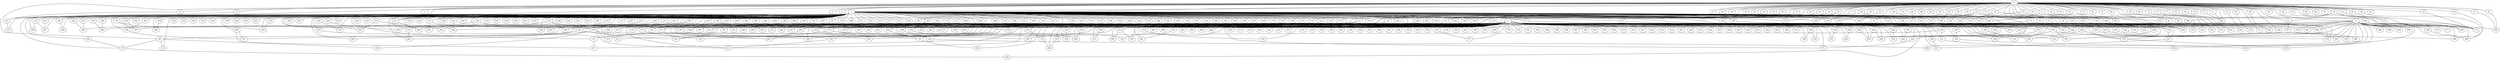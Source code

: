 
graph graphname {
    0 -- 1
0 -- 2
0 -- 3
0 -- 4
0 -- 5
0 -- 6
0 -- 7
0 -- 8
0 -- 9
0 -- 10
0 -- 11
0 -- 12
0 -- 13
0 -- 14
0 -- 15
0 -- 16
0 -- 17
0 -- 18
0 -- 19
0 -- 20
0 -- 21
0 -- 22
0 -- 23
0 -- 24
0 -- 25
0 -- 26
0 -- 27
0 -- 28
0 -- 29
0 -- 30
0 -- 31
0 -- 32
0 -- 33
0 -- 34
0 -- 35
0 -- 36
0 -- 37
0 -- 38
0 -- 39
0 -- 40
0 -- 41
0 -- 42
0 -- 43
0 -- 44
0 -- 45
0 -- 46
0 -- 47
0 -- 48
0 -- 49
0 -- 50
0 -- 51
0 -- 52
0 -- 53
0 -- 54
0 -- 55
0 -- 56
0 -- 57
0 -- 58
0 -- 59
0 -- 60
0 -- 61
0 -- 62
0 -- 63
0 -- 64
0 -- 65
0 -- 66
0 -- 67
0 -- 68
0 -- 69
0 -- 70
0 -- 71
0 -- 72
0 -- 73
0 -- 74
0 -- 75
0 -- 76
0 -- 77
0 -- 78
0 -- 79
0 -- 80
0 -- 81
0 -- 82
0 -- 83
0 -- 84
0 -- 85
0 -- 86
0 -- 87
0 -- 88
0 -- 89
0 -- 90
0 -- 91
0 -- 92
0 -- 93
0 -- 94
0 -- 95
0 -- 390
1 -- 96
1 -- 97
1 -- 98
1 -- 99
1 -- 100
1 -- 101
1 -- 102
1 -- 103
1 -- 104
1 -- 105
1 -- 106
1 -- 107
1 -- 108
1 -- 109
1 -- 110
1 -- 111
1 -- 112
1 -- 113
1 -- 114
1 -- 115
1 -- 116
1 -- 117
1 -- 118
1 -- 119
1 -- 120
1 -- 121
1 -- 122
1 -- 123
1 -- 124
1 -- 125
1 -- 126
1 -- 127
1 -- 128
1 -- 129
1 -- 130
1 -- 131
1 -- 132
1 -- 133
1 -- 134
1 -- 135
1 -- 136
1 -- 137
1 -- 138
1 -- 139
1 -- 140
1 -- 141
1 -- 142
1 -- 143
1 -- 144
1 -- 145
1 -- 146
1 -- 147
1 -- 148
1 -- 149
1 -- 150
1 -- 151
1 -- 152
1 -- 153
1 -- 154
1 -- 155
1 -- 156
1 -- 157
1 -- 158
1 -- 159
1 -- 160
1 -- 161
1 -- 162
1 -- 163
1 -- 164
1 -- 165
1 -- 166
1 -- 167
1 -- 168
1 -- 169
1 -- 170
1 -- 171
1 -- 172
1 -- 173
1 -- 174
1 -- 175
1 -- 176
1 -- 177
1 -- 178
1 -- 179
1 -- 180
1 -- 181
1 -- 182
1 -- 183
1 -- 184
1 -- 185
1 -- 186
1 -- 187
1 -- 188
1 -- 189
1 -- 190
1 -- 191
1 -- 192
1 -- 193
1 -- 194
1 -- 195
1 -- 196
1 -- 197
1 -- 198
1 -- 199
1 -- 200
1 -- 201
1 -- 202
1 -- 203
1 -- 204
1 -- 205
1 -- 206
1 -- 207
1 -- 208
1 -- 209
1 -- 210
1 -- 211
1 -- 212
1 -- 213
1 -- 214
1 -- 215
1 -- 216
1 -- 217
1 -- 218
1 -- 219
1 -- 220
1 -- 221
1 -- 222
1 -- 223
1 -- 224
1 -- 225
1 -- 226
1 -- 227
1 -- 228
1 -- 229
1 -- 230
1 -- 231
1 -- 232
1 -- 233
1 -- 234
1 -- 235
1 -- 236
1 -- 237
1 -- 238
1 -- 239
1 -- 240
1 -- 241
1 -- 242
1 -- 243
1 -- 244
1 -- 245
1 -- 246
1 -- 247
1 -- 248
1 -- 249
1 -- 250
1 -- 251
1 -- 252
1 -- 253
1 -- 254
1 -- 255
1 -- 256
1 -- 257
1 -- 258
1 -- 259
1 -- 260
1 -- 261
1 -- 262
1 -- 263
1 -- 264
1 -- 265
1 -- 266
1 -- 267
1 -- 268
1 -- 269
1 -- 270
1 -- 271
1 -- 272
1 -- 273
1 -- 274
1 -- 275
1 -- 276
1 -- 277
1 -- 278
1 -- 279
1 -- 280
1 -- 281
1 -- 282
1 -- 283
1 -- 284
1 -- 285
1 -- 286
1 -- 287
1 -- 288
1 -- 289
1 -- 290
1 -- 15
2 -- 291
2 -- 292
2 -- 293
2 -- 294
2 -- 295
2 -- 296
2 -- 297
2 -- 298
2 -- 299
2 -- 300
2 -- 301
2 -- 302
2 -- 303
2 -- 304
2 -- 305
2 -- 306
2 -- 307
2 -- 308
2 -- 309
2 -- 310
2 -- 311
2 -- 312
2 -- 313
2 -- 314
2 -- 315
2 -- 316
2 -- 317
2 -- 318
2 -- 319
2 -- 320
2 -- 321
2 -- 322
2 -- 323
2 -- 324
2 -- 325
2 -- 326
2 -- 327
2 -- 328
2 -- 329
2 -- 330
2 -- 331
2 -- 332
2 -- 333
2 -- 334
2 -- 335
2 -- 336
2 -- 337
2 -- 338
2 -- 339
2 -- 340
2 -- 341
2 -- 342
2 -- 343
2 -- 344
2 -- 345
2 -- 346
2 -- 347
2 -- 348
2 -- 349
2 -- 350
2 -- 351
2 -- 352
2 -- 353
2 -- 354
2 -- 355
2 -- 356
2 -- 357
2 -- 358
2 -- 359
2 -- 360
2 -- 361
2 -- 362
2 -- 363
2 -- 364
2 -- 365
2 -- 366
2 -- 367
2 -- 368
2 -- 369
2 -- 370
2 -- 371
2 -- 372
2 -- 373
2 -- 374
2 -- 375
2 -- 376
2 -- 377
2 -- 378
2 -- 379
2 -- 380
2 -- 381
2 -- 382
2 -- 383
2 -- 384
2 -- 385
2 -- 386
2 -- 387
2 -- 388
2 -- 389
2 -- 390
2 -- 391
2 -- 392
2 -- 393
2 -- 394
2 -- 395
2 -- 396
2 -- 397
2 -- 398
2 -- 399
2 -- 400
2 -- 401
2 -- 402
2 -- 403
2 -- 404
2 -- 405
2 -- 406
2 -- 407
2 -- 408
2 -- 409
2 -- 410
2 -- 411
2 -- 412
2 -- 413
2 -- 414
2 -- 415
2 -- 416
2 -- 417
2 -- 418
2 -- 419
2 -- 420
2 -- 421
2 -- 422
2 -- 423
2 -- 424
2 -- 425
2 -- 426
2 -- 427
2 -- 428
2 -- 429
2 -- 430
2 -- 431
2 -- 432
2 -- 433
2 -- 434
2 -- 435
2 -- 436
2 -- 437
2 -- 438
2 -- 439
2 -- 440
2 -- 441
2 -- 442
2 -- 443
2 -- 444
2 -- 445
2 -- 446
2 -- 447
2 -- 448
2 -- 449
2 -- 450
2 -- 451
2 -- 452
2 -- 453
2 -- 454
2 -- 455
2 -- 456
2 -- 457
2 -- 458
2 -- 459
2 -- 460
2 -- 461
2 -- 462
2 -- 463
2 -- 464
2 -- 465
2 -- 466
2 -- 467
2 -- 468
2 -- 469
2 -- 470
2 -- 471
2 -- 472
2 -- 473
2 -- 71
3 -- 474
3 -- 475
3 -- 476
3 -- 477
3 -- 478
3 -- 479
3 -- 480
3 -- 481
3 -- 482
3 -- 483
3 -- 484
3 -- 485
3 -- 486
3 -- 487
3 -- 488
3 -- 489
3 -- 490
3 -- 491
3 -- 492
3 -- 493
3 -- 494
3 -- 495
3 -- 496
3 -- 497
3 -- 498
3 -- 499
3 -- 68
4 -- 88
6 -- 81
6 -- 228
7 -- 270
10 -- 215
10 -- 136
11 -- 13
13 -- 147
13 -- 418
15 -- 371
15 -- 389
15 -- 219
17 -- 88
18 -- 373
20 -- 373
20 -- 268
20 -- 499
20 -- 22
21 -- 65
22 -- 473
23 -- 244
23 -- 383
23 -- 45
23 -- 428
23 -- 176
25 -- 158
26 -- 159
26 -- 303
27 -- 394
28 -- 316
29 -- 355
29 -- 338
30 -- 198
31 -- 321
32 -- 280
33 -- 96
34 -- 187
34 -- 391
36 -- 246
36 -- 315
37 -- 302
39 -- 426
39 -- 439
40 -- 217
41 -- 375
43 -- 407
44 -- 61
44 -- 164
46 -- 373
47 -- 369
47 -- 253
48 -- 211
49 -- 489
50 -- 153
52 -- 357
52 -- 100
53 -- 304
56 -- 486
61 -- 292
62 -- 314
63 -- 275
63 -- 330
66 -- 343
66 -- 228
67 -- 483
67 -- 127
67 -- 474
68 -- 69
68 -- 383
69 -- 350
69 -- 274
69 -- 110
72 -- 470
72 -- 312
72 -- 104
73 -- 409
74 -- 416
74 -- 174
75 -- 348
75 -- 445
76 -- 335
77 -- 373
77 -- 102
78 -- 141
79 -- 397
79 -- 145
84 -- 454
89 -- 474
89 -- 428
90 -- 459
91 -- 126
93 -- 188
94 -- 222
95 -- 394
96 -- 288
97 -- 298
97 -- 143
98 -- 148
99 -- 491
99 -- 265
106 -- 108
107 -- 292
107 -- 175
107 -- 395
108 -- 220
111 -- 184
111 -- 187
112 -- 287
112 -- 208
114 -- 189
116 -- 145
119 -- 412
119 -- 426
123 -- 351
124 -- 481
125 -- 487
125 -- 401
126 -- 419
129 -- 420
129 -- 265
130 -- 446
131 -- 403
132 -- 159
133 -- 420
133 -- 379
134 -- 398
136 -- 360
139 -- 183
141 -- 213
144 -- 489
146 -- 179
146 -- 191
147 -- 157
147 -- 325
148 -- 433
154 -- 341
155 -- 496
156 -- 337
156 -- 276
157 -- 417
159 -- 225
162 -- 428
164 -- 454
166 -- 411
166 -- 451
168 -- 286
171 -- 310
173 -- 349
173 -- 276
175 -- 339
176 -- 197
179 -- 284
179 -- 451
179 -- 497
179 -- 458
179 -- 471
182 -- 206
185 -- 413
185 -- 395
185 -- 368
187 -- 369
190 -- 455
191 -- 246
204 -- 446
207 -- 497
209 -- 355
212 -- 287
214 -- 357
219 -- 309
220 -- 490
221 -- 242
225 -- 467
227 -- 257
230 -- 397
231 -- 449
232 -- 482
235 -- 408
236 -- 308
237 -- 335
239 -- 349
242 -- 384
243 -- 292
247 -- 387
249 -- 449
253 -- 450
254 -- 347
256 -- 274
258 -- 482
266 -- 478
274 -- 444
275 -- 406
279 -- 281
279 -- 295
280 -- 396
280 -- 496
282 -- 413
290 -- 433
290 -- 417
291 -- 483
296 -- 344
296 -- 470
299 -- 435
299 -- 328
305 -- 445
307 -- 362
308 -- 357
310 -- 311
310 -- 389
311 -- 492
312 -- 324
313 -- 469
313 -- 329
318 -- 464
324 -- 371
326 -- 472
332 -- 458
333 -- 341
337 -- 420
343 -- 376
346 -- 432
348 -- 374
353 -- 377
357 -- 425
362 -- 498
366 -- 456
367 -- 483
367 -- 384
367 -- 474
376 -- 464
378 -- 462
379 -- 392
380 -- 403
382 -- 409
382 -- 403
383 -- 451
393 -- 486
396 -- 452
406 -- 482
413 -- 462
421 -- 476
429 -- 439
436 -- 467
447 -- 480
461 -- 493
470 -- 479
485 -- 489

}
